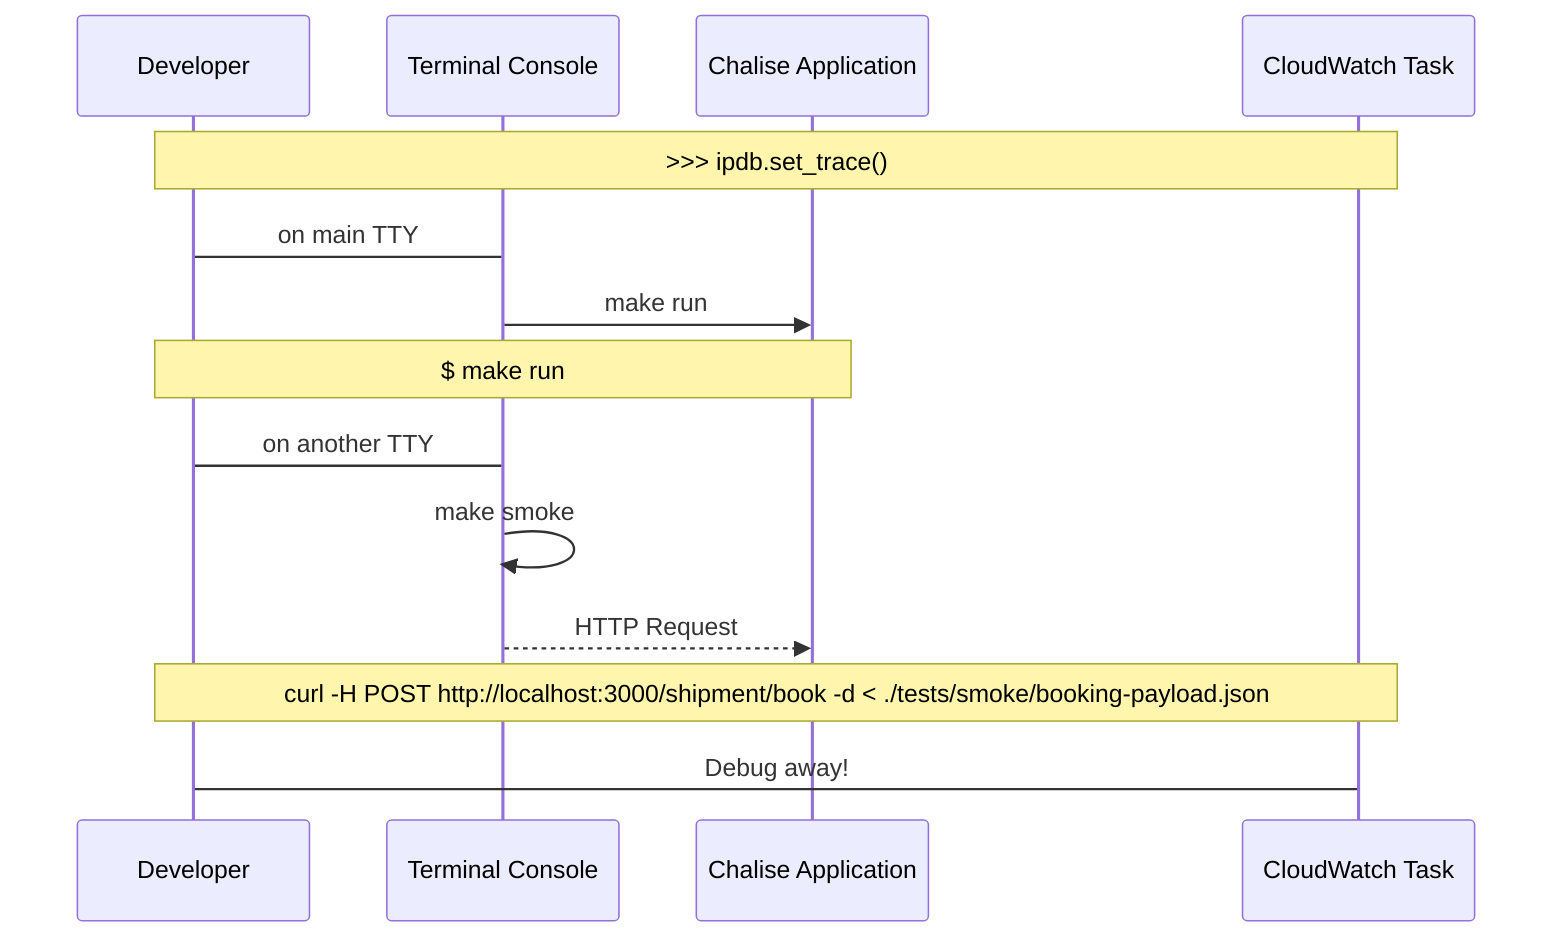 sequenceDiagram
    participant DEV as Developer
    participant TERM as Terminal Console
    participant WEB as Chalise Application
    participant TASK as CloudWatch Task

    Note over DEV,TASK: >>> ipdb.set_trace()
    DEV->TERM: on main TTY
    TERM->>WEB: make run
    Note over DEV,WEB: $ make run

    DEV->TERM: on another TTY
    TERM->>TERM: make smoke
    TERM-->>WEB: HTTP Request
    Note over DEV,TASK: curl -H POST http://localhost:3000/shipment/book -d < ./tests/smoke/booking-payload.json
    DEV->TASK: Debug away!